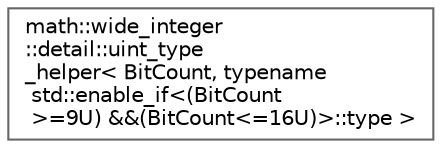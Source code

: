 digraph "Graphical Class Hierarchy"
{
 // LATEX_PDF_SIZE
  bgcolor="transparent";
  edge [fontname=Helvetica,fontsize=10,labelfontname=Helvetica,labelfontsize=10];
  node [fontname=Helvetica,fontsize=10,shape=box,height=0.2,width=0.4];
  rankdir="LR";
  Node0 [label="math::wide_integer\l::detail::uint_type\l_helper\< BitCount, typename\l std::enable_if\<(BitCount\l \>=9U) &&(BitCount\<=16U)\>::type \>",height=0.2,width=0.4,color="grey40", fillcolor="white", style="filled",URL="$structmath_1_1wide__integer_1_1detail_1_1uint__type__helper_3_01BitCount_00_01typename_01std_1_1deea9703639c339f6ab2377b2fbe88b6.html",tooltip=" "];
}
